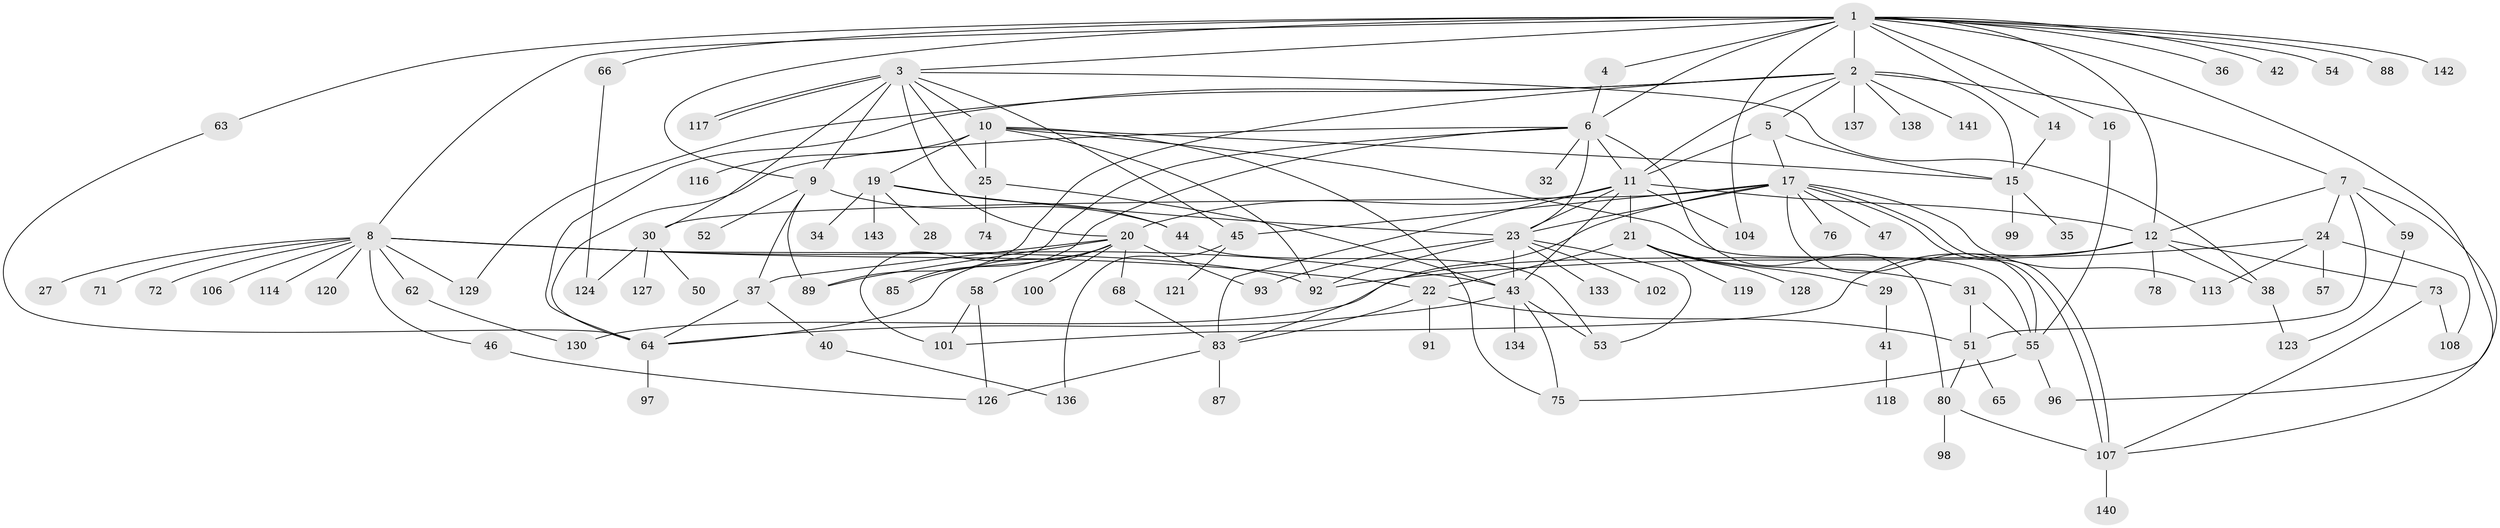 // original degree distribution, {17: 0.006993006993006993, 11: 0.013986013986013986, 10: 0.006993006993006993, 2: 0.2727272727272727, 4: 0.04895104895104895, 9: 0.027972027972027972, 6: 0.055944055944055944, 12: 0.013986013986013986, 1: 0.3776223776223776, 7: 0.027972027972027972, 5: 0.055944055944055944, 3: 0.09090909090909091}
// Generated by graph-tools (version 1.1) at 2025/11/02/27/25 16:11:13]
// undirected, 108 vertices, 173 edges
graph export_dot {
graph [start="1"]
  node [color=gray90,style=filled];
  1 [super="+26"];
  2 [super="+60"];
  3 [super="+135"];
  4;
  5 [super="+131"];
  6 [super="+33"];
  7;
  8 [super="+18"];
  9 [super="+90"];
  10 [super="+61"];
  11 [super="+13"];
  12 [super="+86"];
  14;
  15 [super="+122"];
  16;
  17 [super="+69"];
  19 [super="+39"];
  20 [super="+70"];
  21 [super="+67"];
  22;
  23 [super="+79"];
  24 [super="+77"];
  25 [super="+56"];
  27;
  28;
  29;
  30;
  31;
  32;
  34;
  35;
  36;
  37 [super="+49"];
  38;
  40;
  41 [super="+48"];
  42;
  43 [super="+112"];
  44 [super="+81"];
  45 [super="+109"];
  46;
  47;
  50;
  51;
  52;
  53 [super="+94"];
  54;
  55 [super="+115"];
  57;
  58 [super="+132"];
  59 [super="+103"];
  62;
  63;
  64 [super="+84"];
  65;
  66;
  68;
  71;
  72;
  73;
  74;
  75;
  76;
  78;
  80 [super="+82"];
  83 [super="+105"];
  85;
  87;
  88;
  89;
  91;
  92 [super="+111"];
  93 [super="+95"];
  96;
  97;
  98;
  99 [super="+110"];
  100;
  101;
  102;
  104;
  106;
  107;
  108 [super="+125"];
  113;
  114;
  116;
  117;
  118;
  119 [super="+139"];
  120;
  121;
  123;
  124;
  126;
  127;
  128;
  129;
  130;
  133;
  134;
  136;
  137;
  138;
  140;
  141;
  142;
  143;
  1 -- 2 [weight=2];
  1 -- 3;
  1 -- 4;
  1 -- 8;
  1 -- 12;
  1 -- 14;
  1 -- 16;
  1 -- 36;
  1 -- 42;
  1 -- 54;
  1 -- 63;
  1 -- 66;
  1 -- 88;
  1 -- 104;
  1 -- 96;
  1 -- 142;
  1 -- 9;
  1 -- 6;
  2 -- 5;
  2 -- 7;
  2 -- 11;
  2 -- 15;
  2 -- 89;
  2 -- 137;
  2 -- 138;
  2 -- 141;
  2 -- 64;
  2 -- 129;
  3 -- 9;
  3 -- 10;
  3 -- 20;
  3 -- 25;
  3 -- 30;
  3 -- 38;
  3 -- 117;
  3 -- 117;
  3 -- 45;
  4 -- 6;
  5 -- 15;
  5 -- 17;
  5 -- 11;
  6 -- 11;
  6 -- 23;
  6 -- 32;
  6 -- 64;
  6 -- 80;
  6 -- 85;
  6 -- 101;
  7 -- 12;
  7 -- 24;
  7 -- 51;
  7 -- 59;
  7 -- 107;
  8 -- 22;
  8 -- 46;
  8 -- 71;
  8 -- 114;
  8 -- 129;
  8 -- 72;
  8 -- 106;
  8 -- 120;
  8 -- 27;
  8 -- 62;
  8 -- 43;
  8 -- 92;
  9 -- 37;
  9 -- 44;
  9 -- 52;
  9 -- 89;
  10 -- 19;
  10 -- 75;
  10 -- 116;
  10 -- 25;
  10 -- 92;
  10 -- 15;
  10 -- 55;
  11 -- 12;
  11 -- 20;
  11 -- 21;
  11 -- 43;
  11 -- 104;
  11 -- 23;
  11 -- 83;
  12 -- 38;
  12 -- 73;
  12 -- 78;
  12 -- 101;
  12 -- 130;
  14 -- 15;
  15 -- 35;
  15 -- 99;
  16 -- 55;
  17 -- 30;
  17 -- 45;
  17 -- 47;
  17 -- 55;
  17 -- 76;
  17 -- 83;
  17 -- 107;
  17 -- 107;
  17 -- 113;
  17 -- 23;
  19 -- 28;
  19 -- 34;
  19 -- 44;
  19 -- 143;
  19 -- 23;
  20 -- 37;
  20 -- 58;
  20 -- 64;
  20 -- 68;
  20 -- 85;
  20 -- 89;
  20 -- 93;
  20 -- 100;
  21 -- 22;
  21 -- 29;
  21 -- 31;
  21 -- 128;
  21 -- 119;
  22 -- 51;
  22 -- 83;
  22 -- 91;
  23 -- 53;
  23 -- 93;
  23 -- 133;
  23 -- 102;
  23 -- 43 [weight=2];
  23 -- 92;
  24 -- 57;
  24 -- 113;
  24 -- 108;
  24 -- 92;
  25 -- 74;
  25 -- 43 [weight=2];
  29 -- 41;
  30 -- 50;
  30 -- 124;
  30 -- 127;
  31 -- 51;
  31 -- 55;
  37 -- 40;
  37 -- 64;
  38 -- 123;
  40 -- 136;
  41 -- 118;
  43 -- 64;
  43 -- 134;
  43 -- 53;
  43 -- 75;
  44 -- 53;
  45 -- 121;
  45 -- 136;
  46 -- 126;
  51 -- 65;
  51 -- 80;
  55 -- 75;
  55 -- 96;
  58 -- 101;
  58 -- 126;
  59 -- 123;
  62 -- 130;
  63 -- 64;
  64 -- 97;
  66 -- 124;
  68 -- 83;
  73 -- 107;
  73 -- 108;
  80 -- 98;
  80 -- 107;
  83 -- 87;
  83 -- 126;
  107 -- 140;
}
